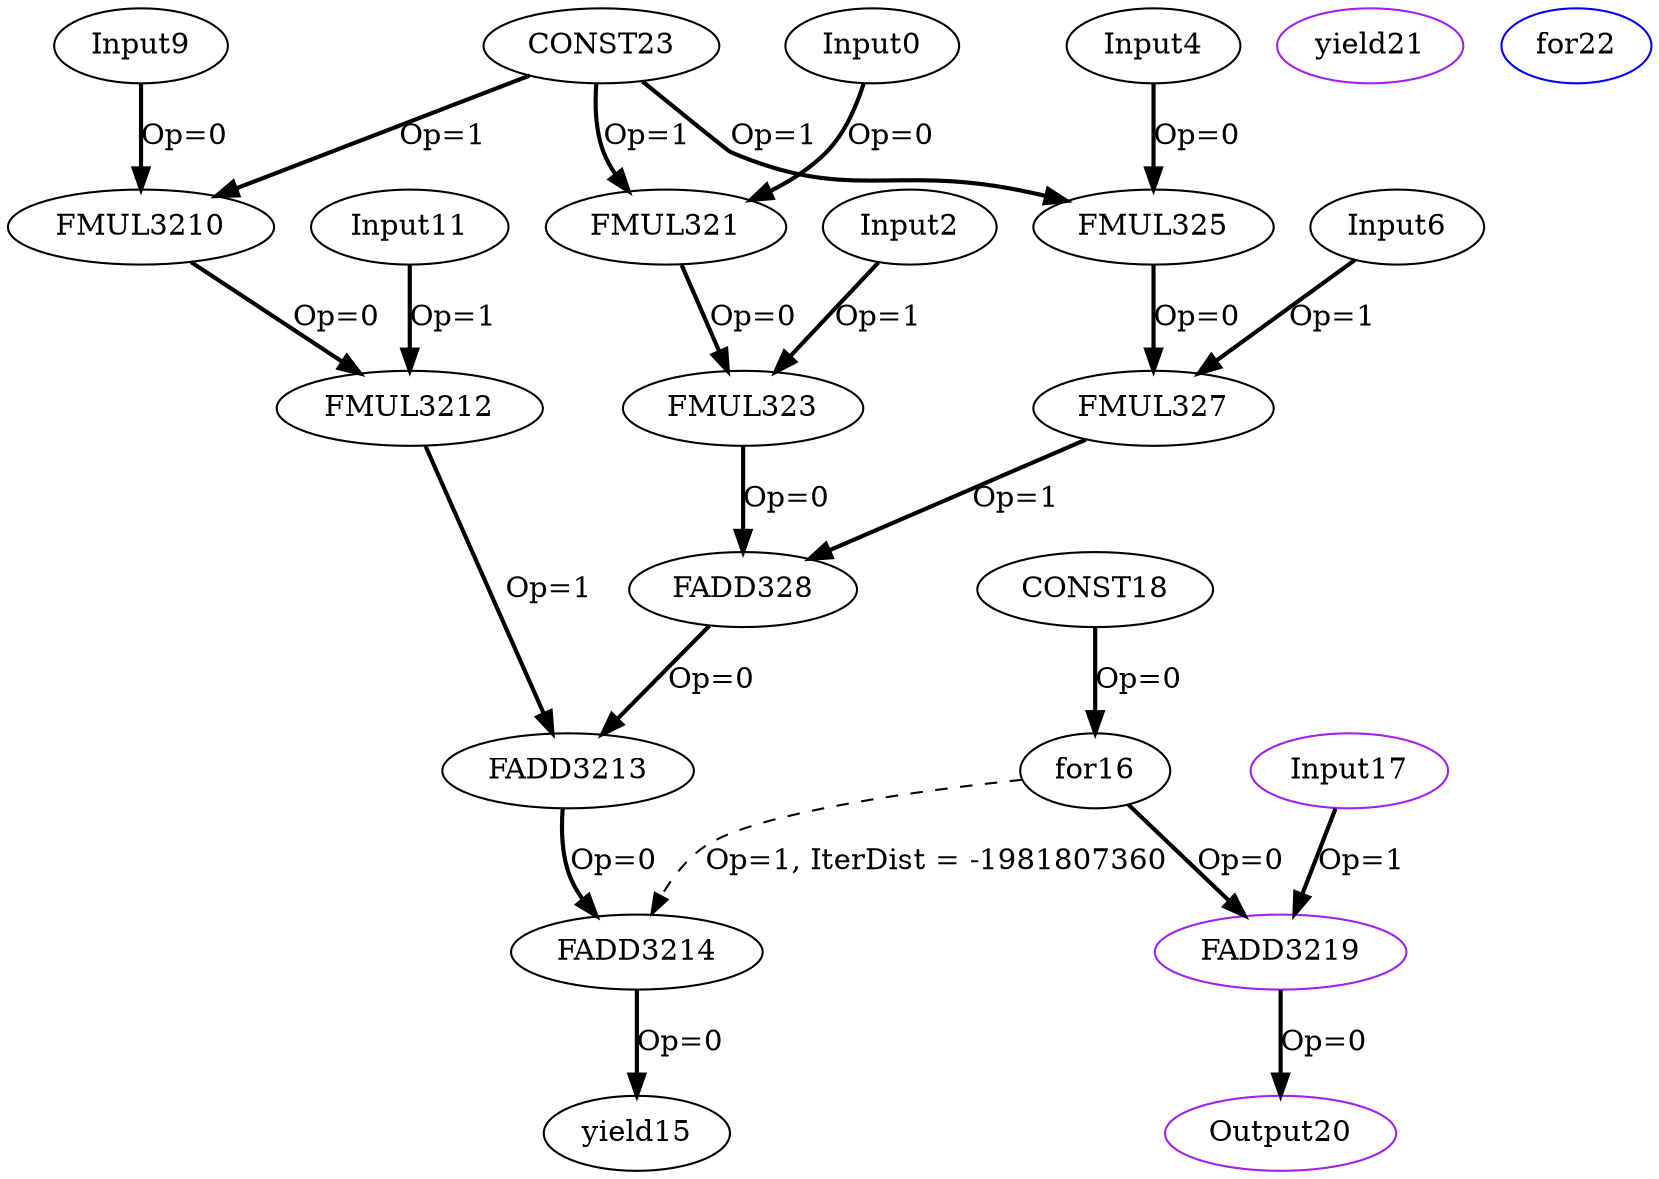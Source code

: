 Digraph G {
Input0[opcode = "Input", ref_name="kernel_gemm_1_1", size="120", offset="0,0", pattern="12,10,-108,25", color = black];
FMUL321[opcode = "FMUL32", color = black];
Input2[opcode = "Input", ref_name="kernel_gemm_1_2", size="3000", offset="0,0", pattern="300,10,-2696,25", color = black];
FMUL323[opcode = "FMUL32", color = black];
Input4[opcode = "Input", ref_name="kernel_gemm_1_1", size="120", offset="0,4", pattern="12,10,-108,25", color = black];
FMUL325[opcode = "FMUL32", color = black];
Input6[opcode = "Input", ref_name="kernel_gemm_1_2", size="3000", offset="0,100", pattern="300,10,-2696,25", color = black];
FMUL327[opcode = "FMUL32", color = black];
FADD328[opcode = "FADD32", color = black];
Input9[opcode = "Input", ref_name="kernel_gemm_1_1", size="120", offset="0,8", pattern="12,10,-108,25", color = black];
FMUL3210[opcode = "FMUL32", color = black];
Input11[opcode = "Input", ref_name="kernel_gemm_1_2", size="3000", offset="0,200", pattern="300,10,-2696,25", color = black];
FMUL3212[opcode = "FMUL32", color = black];
FADD3213[opcode = "FADD32", color = black];
FADD3214[opcode = "FADD32", color = black];
yield15[opcode = "yield", color = black];
for16[opcode = "for", color = black];
Input17[opcode = "Input", ref_name="kernel_gemm_1_0", size="100", offset="0,0", pattern="0,10,4,25", color = purple];
CONST18[opcode = "CONST", value="0x00000000", color = black];
FADD3219[opcode = "FADD32", color = purple];
Output20[opcode = "Output", ref_name="kernel_gemm_1_3", size="100", offset="0,0", pattern="0,10,4,25", color = purple];
yield21[opcode = "yield", color = purple];
for22[opcode = "for", color = blue];
CONST23[opcode = "CONST", value="0x3FC00000", color = black];
Input0 -> FMUL321[color = black, style = bold, operand = 0, label = "Op=0"];
CONST23 -> FMUL321[color = black, style = bold, operand = 1, label = "Op=1"];
FMUL321 -> FMUL323[color = black, style = bold, operand = 0, label = "Op=0"];
Input2 -> FMUL323[color = black, style = bold, operand = 1, label = "Op=1"];
Input4 -> FMUL325[color = black, style = bold, operand = 0, label = "Op=0"];
CONST23 -> FMUL325[color = black, style = bold, operand = 1, label = "Op=1"];
FMUL325 -> FMUL327[color = black, style = bold, operand = 0, label = "Op=0"];
Input6 -> FMUL327[color = black, style = bold, operand = 1, label = "Op=1"];
FMUL323 -> FADD328[color = black, style = bold, operand = 0, label = "Op=0"];
FMUL327 -> FADD328[color = black, style = bold, operand = 1, label = "Op=1"];
Input9 -> FMUL3210[color = black, style = bold, operand = 0, label = "Op=0"];
CONST23 -> FMUL3210[color = black, style = bold, operand = 1, label = "Op=1"];
FMUL3210 -> FMUL3212[color = black, style = bold, operand = 0, label = "Op=0"];
Input11 -> FMUL3212[color = black, style = bold, operand = 1, label = "Op=1"];
FADD328 -> FADD3213[color = black, style = bold, operand = 0, label = "Op=0"];
FMUL3212 -> FADD3213[color = black, style = bold, operand = 1, label = "Op=1"];
FADD3213 -> FADD3214[color = black, style = bold, operand = 0, label = "Op=0"];
for16 -> FADD3214[color = black, style = dashed, operand = 1, iterdist = -1981807360, label = "Op=1, IterDist = -1981807360"];
FADD3214 -> yield15[color = black, style = bold, operand = 0, label = "Op=0"];
CONST18 -> for16[color = black, style = bold, operand = 0, label = "Op=0"];
for16 -> FADD3219[color = black, style = bold, operand = 0, label = "Op=0"];
Input17 -> FADD3219[color = black, style = bold, operand = 1, label = "Op=1"];
FADD3219 -> Output20[color = black, style = bold, operand = 0, label = "Op=0"];
}

